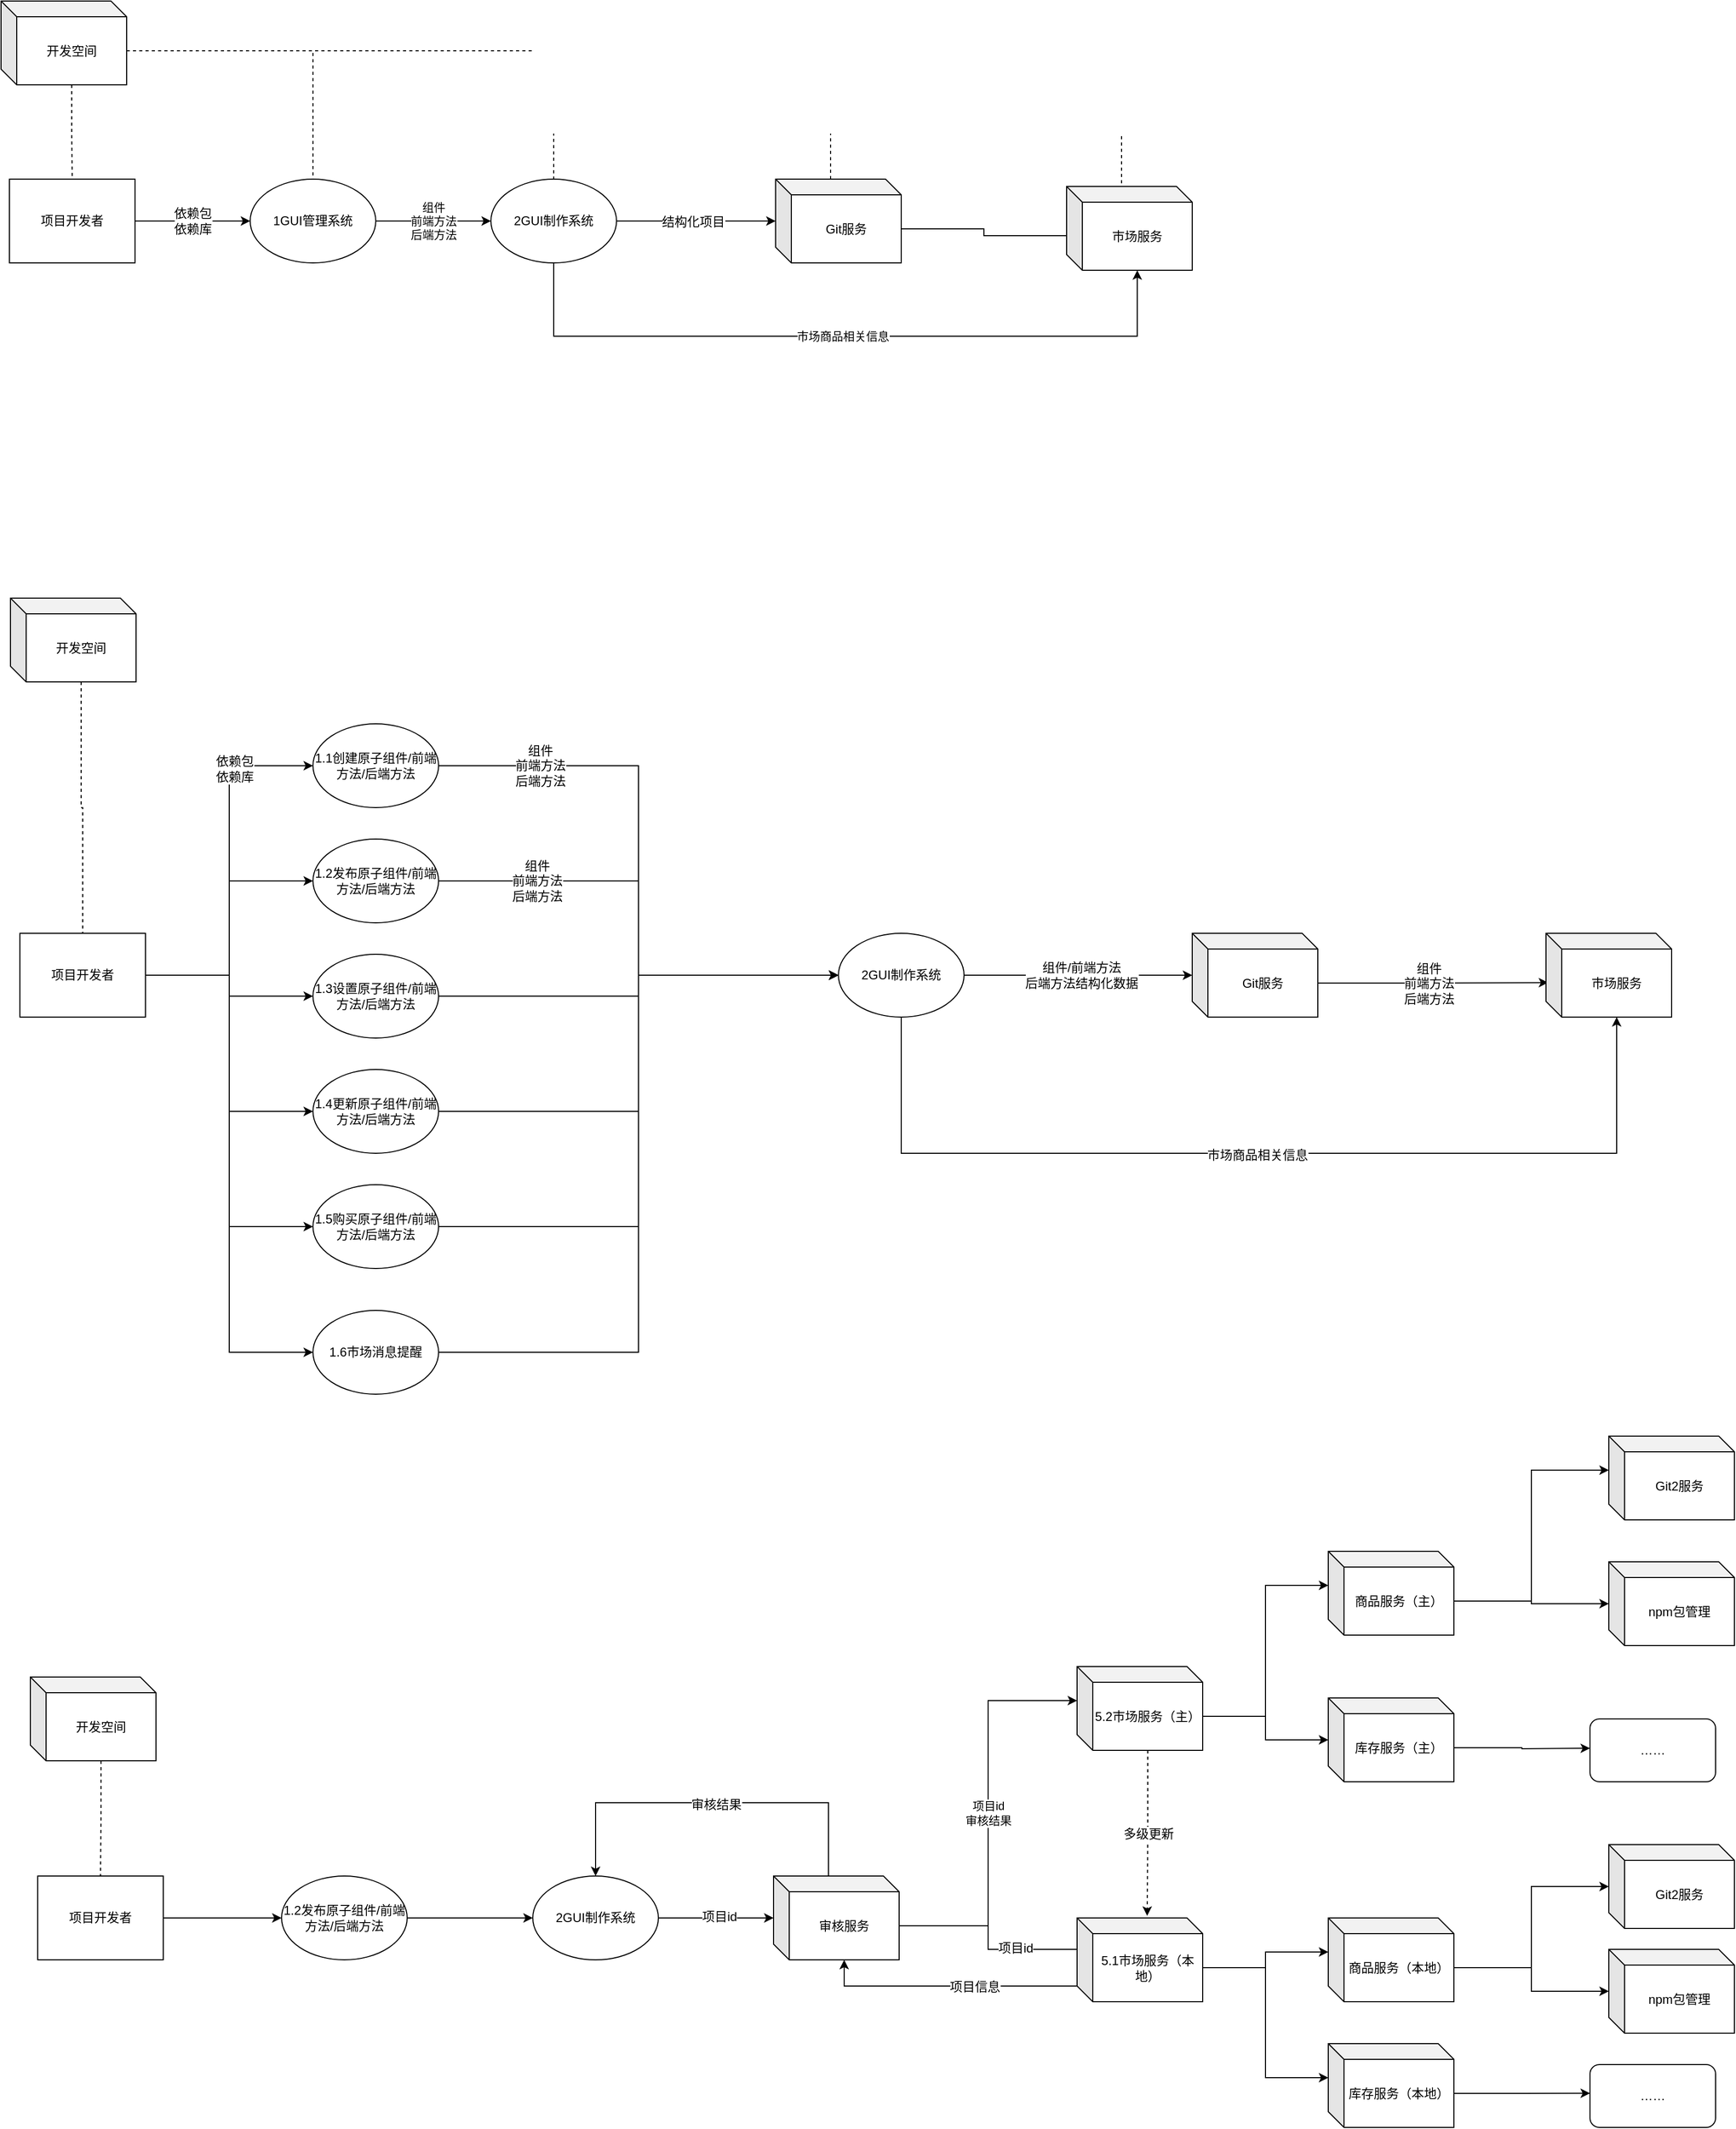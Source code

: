 <mxfile pages="1" version="11.2.9" type="github"><diagram id="-9vpwFthTI_V9WlSNdZI" name="第 1 页"><mxGraphModel dx="1113" dy="722" grid="1" gridSize="10" guides="1" tooltips="1" connect="1" arrows="1" fold="1" page="1" pageScale="1" pageWidth="3300" pageHeight="4681" math="0" shadow="0"><root><mxCell id="0"/><mxCell id="1" parent="0"/><mxCell id="TKSJl1tGVs4Sg4q5nvew-11" style="edgeStyle=orthogonalEdgeStyle;rounded=0;orthogonalLoop=1;jettySize=auto;html=1;exitX=0;exitY=0;exitDx=67.5;exitDy=80;exitPerimeter=0;entryX=0.5;entryY=0;entryDx=0;entryDy=0;dashed=1;endArrow=none;endFill=0;" parent="1" source="TKSJl1tGVs4Sg4q5nvew-2" target="TKSJl1tGVs4Sg4q5nvew-3" edge="1"><mxGeometry relative="1" as="geometry"/></mxCell><mxCell id="TKSJl1tGVs4Sg4q5nvew-12" style="edgeStyle=orthogonalEdgeStyle;rounded=0;orthogonalLoop=1;jettySize=auto;html=1;exitX=0;exitY=0;exitDx=120;exitDy=47.5;exitPerimeter=0;entryX=0.5;entryY=0;entryDx=0;entryDy=0;dashed=1;endArrow=none;endFill=0;" parent="1" source="TKSJl1tGVs4Sg4q5nvew-2" target="TKSJl1tGVs4Sg4q5nvew-4" edge="1"><mxGeometry relative="1" as="geometry"/></mxCell><mxCell id="TKSJl1tGVs4Sg4q5nvew-13" style="edgeStyle=orthogonalEdgeStyle;rounded=0;orthogonalLoop=1;jettySize=auto;html=1;exitX=0;exitY=0;exitDx=120;exitDy=47.5;exitPerimeter=0;entryX=0.5;entryY=0;entryDx=0;entryDy=0;dashed=1;endArrow=none;endFill=0;" parent="1" source="TKSJl1tGVs4Sg4q5nvew-2" target="TKSJl1tGVs4Sg4q5nvew-5" edge="1"><mxGeometry relative="1" as="geometry"/></mxCell><mxCell id="TKSJl1tGVs4Sg4q5nvew-14" style="edgeStyle=orthogonalEdgeStyle;rounded=0;orthogonalLoop=1;jettySize=auto;html=1;exitX=0;exitY=0;exitDx=120;exitDy=47.5;exitPerimeter=0;entryX=0;entryY=0;entryDx=52.5;entryDy=0;entryPerimeter=0;dashed=1;endArrow=none;endFill=0;" parent="1" source="TKSJl1tGVs4Sg4q5nvew-2" target="TKSJl1tGVs4Sg4q5nvew-6" edge="1"><mxGeometry relative="1" as="geometry"/></mxCell><mxCell id="NBeyEdWjnalu38bfb2Q8-51" style="edgeStyle=orthogonalEdgeStyle;rounded=0;orthogonalLoop=1;jettySize=auto;html=1;exitX=0;exitY=0;exitDx=120;exitDy=47.5;exitPerimeter=0;entryX=0;entryY=0;entryDx=52.5;entryDy=0;entryPerimeter=0;endArrow=none;endFill=0;dashed=1;" edge="1" parent="1" source="TKSJl1tGVs4Sg4q5nvew-2" target="NBeyEdWjnalu38bfb2Q8-45"><mxGeometry relative="1" as="geometry"/></mxCell><mxCell id="TKSJl1tGVs4Sg4q5nvew-2" value="开发空间" style="shape=cube;whiteSpace=wrap;html=1;boundedLbl=1;backgroundOutline=1;darkOpacity=0.05;darkOpacity2=0.1;size=15;" parent="1" vertex="1"><mxGeometry x="212" y="90" width="120" height="80" as="geometry"/></mxCell><mxCell id="TKSJl1tGVs4Sg4q5nvew-7" style="edgeStyle=orthogonalEdgeStyle;rounded=0;orthogonalLoop=1;jettySize=auto;html=1;exitX=1;exitY=0.5;exitDx=0;exitDy=0;entryX=0;entryY=0.5;entryDx=0;entryDy=0;" parent="1" source="TKSJl1tGVs4Sg4q5nvew-3" target="TKSJl1tGVs4Sg4q5nvew-4" edge="1"><mxGeometry relative="1" as="geometry"/></mxCell><mxCell id="NBeyEdWjnalu38bfb2Q8-2" value="依赖包&lt;br&gt;依赖库" style="text;html=1;resizable=0;points=[];align=center;verticalAlign=middle;labelBackgroundColor=#ffffff;" vertex="1" connectable="0" parent="TKSJl1tGVs4Sg4q5nvew-7"><mxGeometry x="-0.145" y="3" relative="1" as="geometry"><mxPoint x="8" y="3" as="offset"/></mxGeometry></mxCell><mxCell id="TKSJl1tGVs4Sg4q5nvew-3" value="项目开发者" style="rounded=0;whiteSpace=wrap;html=1;" parent="1" vertex="1"><mxGeometry x="220" y="260" width="120" height="80" as="geometry"/></mxCell><mxCell id="TKSJl1tGVs4Sg4q5nvew-8" value="组件&lt;br&gt;前端方法&lt;br&gt;后端方法" style="edgeStyle=orthogonalEdgeStyle;rounded=0;orthogonalLoop=1;jettySize=auto;html=1;exitX=1;exitY=0.5;exitDx=0;exitDy=0;" parent="1" source="TKSJl1tGVs4Sg4q5nvew-4" target="TKSJl1tGVs4Sg4q5nvew-5" edge="1"><mxGeometry relative="1" as="geometry"/></mxCell><mxCell id="TKSJl1tGVs4Sg4q5nvew-4" value="1GUI管理系统" style="ellipse;whiteSpace=wrap;html=1;" parent="1" vertex="1"><mxGeometry x="450" y="260" width="120" height="80" as="geometry"/></mxCell><mxCell id="TKSJl1tGVs4Sg4q5nvew-9" style="edgeStyle=orthogonalEdgeStyle;rounded=0;orthogonalLoop=1;jettySize=auto;html=1;exitX=1;exitY=0.5;exitDx=0;exitDy=0;" parent="1" source="TKSJl1tGVs4Sg4q5nvew-5" target="TKSJl1tGVs4Sg4q5nvew-6" edge="1"><mxGeometry relative="1" as="geometry"/></mxCell><mxCell id="NBeyEdWjnalu38bfb2Q8-4" value="结构化项目" style="text;html=1;resizable=0;points=[];align=center;verticalAlign=middle;labelBackgroundColor=#ffffff;" vertex="1" connectable="0" parent="TKSJl1tGVs4Sg4q5nvew-9"><mxGeometry x="-0.04" y="-1" relative="1" as="geometry"><mxPoint as="offset"/></mxGeometry></mxCell><mxCell id="NBeyEdWjnalu38bfb2Q8-63" value="市场商品相关信息" style="edgeStyle=orthogonalEdgeStyle;rounded=0;orthogonalLoop=1;jettySize=auto;html=1;exitX=0.5;exitY=1;exitDx=0;exitDy=0;entryX=0;entryY=0;entryDx=67.5;entryDy=80;entryPerimeter=0;endArrow=classic;endFill=1;" edge="1" parent="1" source="TKSJl1tGVs4Sg4q5nvew-5" target="NBeyEdWjnalu38bfb2Q8-45"><mxGeometry relative="1" as="geometry"><Array as="points"><mxPoint x="740" y="410"/><mxPoint x="1298" y="410"/></Array></mxGeometry></mxCell><mxCell id="TKSJl1tGVs4Sg4q5nvew-5" value="2GUI制作系统" style="ellipse;whiteSpace=wrap;html=1;" parent="1" vertex="1"><mxGeometry x="680" y="260" width="120" height="80" as="geometry"/></mxCell><mxCell id="NBeyEdWjnalu38bfb2Q8-50" style="edgeStyle=orthogonalEdgeStyle;rounded=0;orthogonalLoop=1;jettySize=auto;html=1;exitX=0;exitY=0;exitDx=120;exitDy=47.5;exitPerimeter=0;entryX=0.083;entryY=0.588;entryDx=0;entryDy=0;entryPerimeter=0;endArrow=classic;endFill=1;" edge="1" parent="1" source="TKSJl1tGVs4Sg4q5nvew-6" target="NBeyEdWjnalu38bfb2Q8-45"><mxGeometry relative="1" as="geometry"/></mxCell><mxCell id="TKSJl1tGVs4Sg4q5nvew-6" value="Git服务" style="shape=cube;whiteSpace=wrap;html=1;boundedLbl=1;backgroundOutline=1;darkOpacity=0.05;darkOpacity2=0.1;size=15;" parent="1" vertex="1"><mxGeometry x="952" y="260" width="120" height="80" as="geometry"/></mxCell><mxCell id="NBeyEdWjnalu38bfb2Q8-7" style="edgeStyle=orthogonalEdgeStyle;rounded=0;orthogonalLoop=1;jettySize=auto;html=1;exitX=0;exitY=0;exitDx=67.5;exitDy=80;exitPerimeter=0;endArrow=none;endFill=0;dashed=1;" edge="1" parent="1" source="NBeyEdWjnalu38bfb2Q8-5" target="NBeyEdWjnalu38bfb2Q8-6"><mxGeometry relative="1" as="geometry"/></mxCell><mxCell id="NBeyEdWjnalu38bfb2Q8-5" value="开发空间" style="shape=cube;whiteSpace=wrap;html=1;boundedLbl=1;backgroundOutline=1;darkOpacity=0.05;darkOpacity2=0.1;size=15;" vertex="1" parent="1"><mxGeometry x="221" y="660" width="120" height="80" as="geometry"/></mxCell><mxCell id="NBeyEdWjnalu38bfb2Q8-27" style="edgeStyle=orthogonalEdgeStyle;rounded=0;orthogonalLoop=1;jettySize=auto;html=1;exitX=1;exitY=0.5;exitDx=0;exitDy=0;entryX=0;entryY=0.5;entryDx=0;entryDy=0;endArrow=classic;endFill=1;" edge="1" parent="1" source="NBeyEdWjnalu38bfb2Q8-6" target="NBeyEdWjnalu38bfb2Q8-20"><mxGeometry relative="1" as="geometry"/></mxCell><mxCell id="NBeyEdWjnalu38bfb2Q8-44" value="依赖包&lt;br&gt;依赖库" style="text;html=1;resizable=0;points=[];align=center;verticalAlign=middle;labelBackgroundColor=#ffffff;" vertex="1" connectable="0" parent="NBeyEdWjnalu38bfb2Q8-27"><mxGeometry x="0.583" y="-3" relative="1" as="geometry"><mxPoint as="offset"/></mxGeometry></mxCell><mxCell id="NBeyEdWjnalu38bfb2Q8-29" style="edgeStyle=orthogonalEdgeStyle;rounded=0;orthogonalLoop=1;jettySize=auto;html=1;exitX=1;exitY=0.5;exitDx=0;exitDy=0;entryX=0;entryY=0.5;entryDx=0;entryDy=0;endArrow=classic;endFill=1;" edge="1" parent="1" source="NBeyEdWjnalu38bfb2Q8-6" target="NBeyEdWjnalu38bfb2Q8-22"><mxGeometry relative="1" as="geometry"/></mxCell><mxCell id="NBeyEdWjnalu38bfb2Q8-30" style="edgeStyle=orthogonalEdgeStyle;rounded=0;orthogonalLoop=1;jettySize=auto;html=1;exitX=1;exitY=0.5;exitDx=0;exitDy=0;entryX=0;entryY=0.5;entryDx=0;entryDy=0;endArrow=classic;endFill=1;" edge="1" parent="1" source="NBeyEdWjnalu38bfb2Q8-6" target="NBeyEdWjnalu38bfb2Q8-23"><mxGeometry relative="1" as="geometry"/></mxCell><mxCell id="NBeyEdWjnalu38bfb2Q8-31" style="edgeStyle=orthogonalEdgeStyle;rounded=0;orthogonalLoop=1;jettySize=auto;html=1;exitX=1;exitY=0.5;exitDx=0;exitDy=0;entryX=0;entryY=0.5;entryDx=0;entryDy=0;endArrow=classic;endFill=1;" edge="1" parent="1" source="NBeyEdWjnalu38bfb2Q8-6" target="NBeyEdWjnalu38bfb2Q8-24"><mxGeometry relative="1" as="geometry"/></mxCell><mxCell id="NBeyEdWjnalu38bfb2Q8-32" style="edgeStyle=orthogonalEdgeStyle;rounded=0;orthogonalLoop=1;jettySize=auto;html=1;exitX=1;exitY=0.5;exitDx=0;exitDy=0;entryX=0;entryY=0.5;entryDx=0;entryDy=0;endArrow=classic;endFill=1;" edge="1" parent="1" source="NBeyEdWjnalu38bfb2Q8-6" target="NBeyEdWjnalu38bfb2Q8-25"><mxGeometry relative="1" as="geometry"/></mxCell><mxCell id="NBeyEdWjnalu38bfb2Q8-33" style="edgeStyle=orthogonalEdgeStyle;rounded=0;orthogonalLoop=1;jettySize=auto;html=1;exitX=1;exitY=0.5;exitDx=0;exitDy=0;entryX=0;entryY=0.5;entryDx=0;entryDy=0;endArrow=classic;endFill=1;" edge="1" parent="1" source="NBeyEdWjnalu38bfb2Q8-6" target="NBeyEdWjnalu38bfb2Q8-21"><mxGeometry relative="1" as="geometry"/></mxCell><mxCell id="NBeyEdWjnalu38bfb2Q8-6" value="项目开发者" style="rounded=0;whiteSpace=wrap;html=1;" vertex="1" parent="1"><mxGeometry x="230" y="980" width="120" height="80" as="geometry"/></mxCell><mxCell id="NBeyEdWjnalu38bfb2Q8-35" style="edgeStyle=orthogonalEdgeStyle;rounded=0;orthogonalLoop=1;jettySize=auto;html=1;exitX=1;exitY=0.5;exitDx=0;exitDy=0;entryX=0;entryY=0.5;entryDx=0;entryDy=0;endArrow=classic;endFill=1;" edge="1" parent="1" source="NBeyEdWjnalu38bfb2Q8-20" target="NBeyEdWjnalu38bfb2Q8-34"><mxGeometry relative="1" as="geometry"/></mxCell><mxCell id="NBeyEdWjnalu38bfb2Q8-54" value="组件&lt;br&gt;前端方法&lt;br&gt;后端方法" style="text;html=1;resizable=0;points=[];align=center;verticalAlign=middle;labelBackgroundColor=#ffffff;" vertex="1" connectable="0" parent="NBeyEdWjnalu38bfb2Q8-35"><mxGeometry x="-0.668" relative="1" as="geometry"><mxPoint as="offset"/></mxGeometry></mxCell><mxCell id="NBeyEdWjnalu38bfb2Q8-20" value="1.1创建原子组件/前端方法/后端方法" style="ellipse;whiteSpace=wrap;html=1;" vertex="1" parent="1"><mxGeometry x="510" y="780" width="120" height="80" as="geometry"/></mxCell><mxCell id="NBeyEdWjnalu38bfb2Q8-37" style="edgeStyle=orthogonalEdgeStyle;rounded=0;orthogonalLoop=1;jettySize=auto;html=1;exitX=1;exitY=0.5;exitDx=0;exitDy=0;entryX=0;entryY=0.5;entryDx=0;entryDy=0;endArrow=classic;endFill=1;" edge="1" parent="1" source="NBeyEdWjnalu38bfb2Q8-21" target="NBeyEdWjnalu38bfb2Q8-34"><mxGeometry relative="1" as="geometry"/></mxCell><mxCell id="NBeyEdWjnalu38bfb2Q8-55" value="组件&lt;br&gt;前端方法&lt;br&gt;后端方法" style="text;html=1;resizable=0;points=[];align=center;verticalAlign=middle;labelBackgroundColor=#ffffff;" vertex="1" connectable="0" parent="NBeyEdWjnalu38bfb2Q8-37"><mxGeometry x="-0.604" relative="1" as="geometry"><mxPoint as="offset"/></mxGeometry></mxCell><mxCell id="NBeyEdWjnalu38bfb2Q8-21" value="1.2发布原子组件/前端方法/后端方法" style="ellipse;whiteSpace=wrap;html=1;" vertex="1" parent="1"><mxGeometry x="510" y="890" width="120" height="80" as="geometry"/></mxCell><mxCell id="NBeyEdWjnalu38bfb2Q8-38" style="edgeStyle=orthogonalEdgeStyle;rounded=0;orthogonalLoop=1;jettySize=auto;html=1;exitX=1;exitY=0.5;exitDx=0;exitDy=0;endArrow=classic;endFill=1;" edge="1" parent="1" source="NBeyEdWjnalu38bfb2Q8-22" target="NBeyEdWjnalu38bfb2Q8-34"><mxGeometry relative="1" as="geometry"/></mxCell><mxCell id="NBeyEdWjnalu38bfb2Q8-22" value="1.3设置原子组件/前端方法/后端方法" style="ellipse;whiteSpace=wrap;html=1;" vertex="1" parent="1"><mxGeometry x="510" y="1000" width="120" height="80" as="geometry"/></mxCell><mxCell id="NBeyEdWjnalu38bfb2Q8-39" style="edgeStyle=orthogonalEdgeStyle;rounded=0;orthogonalLoop=1;jettySize=auto;html=1;exitX=1;exitY=0.5;exitDx=0;exitDy=0;entryX=0;entryY=0.5;entryDx=0;entryDy=0;endArrow=classic;endFill=1;" edge="1" parent="1" source="NBeyEdWjnalu38bfb2Q8-23" target="NBeyEdWjnalu38bfb2Q8-34"><mxGeometry relative="1" as="geometry"/></mxCell><mxCell id="NBeyEdWjnalu38bfb2Q8-23" value="1.4更新原子组件/前端方法/后端方法" style="ellipse;whiteSpace=wrap;html=1;" vertex="1" parent="1"><mxGeometry x="510" y="1110" width="120" height="80" as="geometry"/></mxCell><mxCell id="NBeyEdWjnalu38bfb2Q8-40" style="edgeStyle=orthogonalEdgeStyle;rounded=0;orthogonalLoop=1;jettySize=auto;html=1;exitX=1;exitY=0.5;exitDx=0;exitDy=0;entryX=0;entryY=0.5;entryDx=0;entryDy=0;endArrow=classic;endFill=1;" edge="1" parent="1" source="NBeyEdWjnalu38bfb2Q8-24" target="NBeyEdWjnalu38bfb2Q8-34"><mxGeometry relative="1" as="geometry"/></mxCell><mxCell id="NBeyEdWjnalu38bfb2Q8-24" value="1.5购买原子组件/前端方法/后端方法" style="ellipse;whiteSpace=wrap;html=1;" vertex="1" parent="1"><mxGeometry x="510" y="1220" width="120" height="80" as="geometry"/></mxCell><mxCell id="NBeyEdWjnalu38bfb2Q8-41" style="edgeStyle=orthogonalEdgeStyle;rounded=0;orthogonalLoop=1;jettySize=auto;html=1;exitX=1;exitY=0.5;exitDx=0;exitDy=0;entryX=0;entryY=0.5;entryDx=0;entryDy=0;endArrow=classic;endFill=1;" edge="1" parent="1" source="NBeyEdWjnalu38bfb2Q8-25" target="NBeyEdWjnalu38bfb2Q8-34"><mxGeometry relative="1" as="geometry"/></mxCell><mxCell id="NBeyEdWjnalu38bfb2Q8-25" value="1.6市场消息提醒" style="ellipse;whiteSpace=wrap;html=1;" vertex="1" parent="1"><mxGeometry x="510" y="1340" width="120" height="80" as="geometry"/></mxCell><mxCell id="NBeyEdWjnalu38bfb2Q8-43" style="edgeStyle=orthogonalEdgeStyle;rounded=0;orthogonalLoop=1;jettySize=auto;html=1;exitX=1;exitY=0.5;exitDx=0;exitDy=0;endArrow=classic;endFill=1;" edge="1" parent="1" source="NBeyEdWjnalu38bfb2Q8-34" target="NBeyEdWjnalu38bfb2Q8-42"><mxGeometry relative="1" as="geometry"/></mxCell><mxCell id="NBeyEdWjnalu38bfb2Q8-58" value="组件/前端方法&lt;br&gt;后端方法结构化数据" style="text;html=1;resizable=0;points=[];align=center;verticalAlign=middle;labelBackgroundColor=#ffffff;" vertex="1" connectable="0" parent="NBeyEdWjnalu38bfb2Q8-43"><mxGeometry x="0.021" relative="1" as="geometry"><mxPoint as="offset"/></mxGeometry></mxCell><mxCell id="NBeyEdWjnalu38bfb2Q8-60" style="edgeStyle=orthogonalEdgeStyle;rounded=0;orthogonalLoop=1;jettySize=auto;html=1;exitX=0.5;exitY=1;exitDx=0;exitDy=0;entryX=0;entryY=0;entryDx=67.5;entryDy=80;entryPerimeter=0;endArrow=classic;endFill=1;" edge="1" parent="1" source="NBeyEdWjnalu38bfb2Q8-34" target="NBeyEdWjnalu38bfb2Q8-52"><mxGeometry relative="1" as="geometry"><Array as="points"><mxPoint x="1072" y="1190"/><mxPoint x="1756" y="1190"/></Array></mxGeometry></mxCell><mxCell id="NBeyEdWjnalu38bfb2Q8-62" value="市场商品相关信息" style="text;html=1;resizable=0;points=[];align=center;verticalAlign=middle;labelBackgroundColor=#ffffff;" vertex="1" connectable="0" parent="NBeyEdWjnalu38bfb2Q8-60"><mxGeometry x="-0.004" y="-2" relative="1" as="geometry"><mxPoint as="offset"/></mxGeometry></mxCell><mxCell id="NBeyEdWjnalu38bfb2Q8-34" value="2GUI制作系统" style="ellipse;whiteSpace=wrap;html=1;" vertex="1" parent="1"><mxGeometry x="1012" y="980" width="120" height="80" as="geometry"/></mxCell><mxCell id="NBeyEdWjnalu38bfb2Q8-53" style="edgeStyle=orthogonalEdgeStyle;rounded=0;orthogonalLoop=1;jettySize=auto;html=1;exitX=0;exitY=0;exitDx=120;exitDy=47.5;exitPerimeter=0;entryX=0.017;entryY=0.588;entryDx=0;entryDy=0;entryPerimeter=0;endArrow=classic;endFill=1;" edge="1" parent="1" source="NBeyEdWjnalu38bfb2Q8-42" target="NBeyEdWjnalu38bfb2Q8-52"><mxGeometry relative="1" as="geometry"/></mxCell><mxCell id="NBeyEdWjnalu38bfb2Q8-59" value="组件&lt;br&gt;前端方法&lt;br&gt;后端方法" style="text;html=1;resizable=0;points=[];align=center;verticalAlign=middle;labelBackgroundColor=#ffffff;" vertex="1" connectable="0" parent="NBeyEdWjnalu38bfb2Q8-53"><mxGeometry x="-0.045" relative="1" as="geometry"><mxPoint as="offset"/></mxGeometry></mxCell><mxCell id="NBeyEdWjnalu38bfb2Q8-42" value="Git服务" style="shape=cube;whiteSpace=wrap;html=1;boundedLbl=1;backgroundOutline=1;darkOpacity=0.05;darkOpacity2=0.1;size=15;" vertex="1" parent="1"><mxGeometry x="1350" y="980" width="120" height="80" as="geometry"/></mxCell><mxCell id="NBeyEdWjnalu38bfb2Q8-45" value="市场服务" style="shape=cube;whiteSpace=wrap;html=1;boundedLbl=1;backgroundOutline=1;darkOpacity=0.05;darkOpacity2=0.1;size=15;" vertex="1" parent="1"><mxGeometry x="1230" y="267" width="120" height="80" as="geometry"/></mxCell><mxCell id="NBeyEdWjnalu38bfb2Q8-52" value="市场服务" style="shape=cube;whiteSpace=wrap;html=1;boundedLbl=1;backgroundOutline=1;darkOpacity=0.05;darkOpacity2=0.1;size=15;" vertex="1" parent="1"><mxGeometry x="1688" y="980" width="120" height="80" as="geometry"/></mxCell><mxCell id="NBeyEdWjnalu38bfb2Q8-64" style="edgeStyle=orthogonalEdgeStyle;rounded=0;orthogonalLoop=1;jettySize=auto;html=1;exitX=0;exitY=0;exitDx=67.5;exitDy=80;exitPerimeter=0;endArrow=none;endFill=0;dashed=1;" edge="1" parent="1" source="NBeyEdWjnalu38bfb2Q8-65" target="NBeyEdWjnalu38bfb2Q8-66"><mxGeometry relative="1" as="geometry"/></mxCell><mxCell id="NBeyEdWjnalu38bfb2Q8-65" value="开发空间" style="shape=cube;whiteSpace=wrap;html=1;boundedLbl=1;backgroundOutline=1;darkOpacity=0.05;darkOpacity2=0.1;size=15;" vertex="1" parent="1"><mxGeometry x="240" y="1690" width="120" height="80" as="geometry"/></mxCell><mxCell id="NBeyEdWjnalu38bfb2Q8-68" style="edgeStyle=orthogonalEdgeStyle;rounded=0;orthogonalLoop=1;jettySize=auto;html=1;exitX=1;exitY=0.5;exitDx=0;exitDy=0;entryX=0;entryY=0.5;entryDx=0;entryDy=0;endArrow=classic;endFill=1;" edge="1" parent="1" source="NBeyEdWjnalu38bfb2Q8-66" target="NBeyEdWjnalu38bfb2Q8-67"><mxGeometry relative="1" as="geometry"/></mxCell><mxCell id="NBeyEdWjnalu38bfb2Q8-66" value="项目开发者" style="rounded=0;whiteSpace=wrap;html=1;" vertex="1" parent="1"><mxGeometry x="247" y="1880" width="120" height="80" as="geometry"/></mxCell><mxCell id="NBeyEdWjnalu38bfb2Q8-72" style="edgeStyle=orthogonalEdgeStyle;rounded=0;orthogonalLoop=1;jettySize=auto;html=1;exitX=1;exitY=0.5;exitDx=0;exitDy=0;endArrow=classic;endFill=1;" edge="1" parent="1" source="NBeyEdWjnalu38bfb2Q8-67" target="NBeyEdWjnalu38bfb2Q8-71"><mxGeometry relative="1" as="geometry"/></mxCell><mxCell id="NBeyEdWjnalu38bfb2Q8-67" value="1.2发布原子组件/前端方法/后端方法" style="ellipse;whiteSpace=wrap;html=1;" vertex="1" parent="1"><mxGeometry x="480" y="1880" width="120" height="80" as="geometry"/></mxCell><mxCell id="NBeyEdWjnalu38bfb2Q8-75" style="edgeStyle=orthogonalEdgeStyle;rounded=0;orthogonalLoop=1;jettySize=auto;html=1;exitX=0;exitY=0;exitDx=52.5;exitDy=0;exitPerimeter=0;entryX=0.5;entryY=0;entryDx=0;entryDy=0;endArrow=classic;endFill=1;" edge="1" parent="1" source="NBeyEdWjnalu38bfb2Q8-69" target="NBeyEdWjnalu38bfb2Q8-71"><mxGeometry relative="1" as="geometry"><Array as="points"><mxPoint x="1002" y="1810"/><mxPoint x="780" y="1810"/></Array></mxGeometry></mxCell><mxCell id="NBeyEdWjnalu38bfb2Q8-77" value="审核结果" style="text;html=1;resizable=0;points=[];align=center;verticalAlign=middle;labelBackgroundColor=#ffffff;" vertex="1" connectable="0" parent="NBeyEdWjnalu38bfb2Q8-75"><mxGeometry x="-0.022" y="2" relative="1" as="geometry"><mxPoint as="offset"/></mxGeometry></mxCell><mxCell id="NBeyEdWjnalu38bfb2Q8-78" value="项目id&lt;br&gt;审核结果" style="edgeStyle=orthogonalEdgeStyle;rounded=0;orthogonalLoop=1;jettySize=auto;html=1;exitX=0;exitY=0;exitDx=120;exitDy=47.5;exitPerimeter=0;entryX=0;entryY=0;entryDx=0;entryDy=32.5;entryPerimeter=0;endArrow=classic;endFill=1;" edge="1" parent="1" source="NBeyEdWjnalu38bfb2Q8-69" target="NBeyEdWjnalu38bfb2Q8-74"><mxGeometry relative="1" as="geometry"/></mxCell><mxCell id="NBeyEdWjnalu38bfb2Q8-82" style="edgeStyle=orthogonalEdgeStyle;rounded=0;orthogonalLoop=1;jettySize=auto;html=1;exitX=0;exitY=0;exitDx=120;exitDy=47.5;exitPerimeter=0;entryX=0.083;entryY=0.375;entryDx=0;entryDy=0;entryPerimeter=0;endArrow=classic;endFill=1;" edge="1" parent="1" source="NBeyEdWjnalu38bfb2Q8-69" target="NBeyEdWjnalu38bfb2Q8-79"><mxGeometry relative="1" as="geometry"/></mxCell><mxCell id="NBeyEdWjnalu38bfb2Q8-83" value="项目id" style="text;html=1;resizable=0;points=[];align=center;verticalAlign=middle;labelBackgroundColor=#ffffff;" vertex="1" connectable="0" parent="NBeyEdWjnalu38bfb2Q8-82"><mxGeometry x="0.314" y="1" relative="1" as="geometry"><mxPoint as="offset"/></mxGeometry></mxCell><mxCell id="NBeyEdWjnalu38bfb2Q8-69" value="审核服务" style="shape=cube;whiteSpace=wrap;html=1;boundedLbl=1;backgroundOutline=1;darkOpacity=0.05;darkOpacity2=0.1;size=15;" vertex="1" parent="1"><mxGeometry x="950" y="1880" width="120" height="80" as="geometry"/></mxCell><mxCell id="NBeyEdWjnalu38bfb2Q8-73" style="edgeStyle=orthogonalEdgeStyle;rounded=0;orthogonalLoop=1;jettySize=auto;html=1;exitX=1;exitY=0.5;exitDx=0;exitDy=0;endArrow=classic;endFill=1;" edge="1" parent="1" source="NBeyEdWjnalu38bfb2Q8-71" target="NBeyEdWjnalu38bfb2Q8-69"><mxGeometry relative="1" as="geometry"/></mxCell><mxCell id="NBeyEdWjnalu38bfb2Q8-76" value="项目id" style="text;html=1;resizable=0;points=[];align=center;verticalAlign=middle;labelBackgroundColor=#ffffff;" vertex="1" connectable="0" parent="NBeyEdWjnalu38bfb2Q8-73"><mxGeometry x="0.048" y="1" relative="1" as="geometry"><mxPoint as="offset"/></mxGeometry></mxCell><mxCell id="NBeyEdWjnalu38bfb2Q8-71" value="2GUI制作系统" style="ellipse;whiteSpace=wrap;html=1;" vertex="1" parent="1"><mxGeometry x="720" y="1880.029" width="120" height="80" as="geometry"/></mxCell><mxCell id="NBeyEdWjnalu38bfb2Q8-80" style="edgeStyle=orthogonalEdgeStyle;rounded=0;orthogonalLoop=1;jettySize=auto;html=1;exitX=0;exitY=0;exitDx=67.5;exitDy=80;exitPerimeter=0;endArrow=classic;endFill=1;entryX=0.558;entryY=-0.025;entryDx=0;entryDy=0;entryPerimeter=0;dashed=1;" edge="1" parent="1" source="NBeyEdWjnalu38bfb2Q8-74" target="NBeyEdWjnalu38bfb2Q8-79"><mxGeometry relative="1" as="geometry"/></mxCell><mxCell id="NBeyEdWjnalu38bfb2Q8-81" value="多级更新" style="text;html=1;resizable=0;points=[];align=center;verticalAlign=middle;labelBackgroundColor=#ffffff;" vertex="1" connectable="0" parent="NBeyEdWjnalu38bfb2Q8-80"><mxGeometry relative="1" as="geometry"><mxPoint as="offset"/></mxGeometry></mxCell><mxCell id="NBeyEdWjnalu38bfb2Q8-90" style="edgeStyle=orthogonalEdgeStyle;rounded=0;orthogonalLoop=1;jettySize=auto;html=1;exitX=0;exitY=0;exitDx=120;exitDy=47.5;exitPerimeter=0;entryX=0;entryY=0;entryDx=0;entryDy=32.5;entryPerimeter=0;endArrow=classic;endFill=1;" edge="1" parent="1" source="NBeyEdWjnalu38bfb2Q8-74" target="NBeyEdWjnalu38bfb2Q8-88"><mxGeometry relative="1" as="geometry"/></mxCell><mxCell id="NBeyEdWjnalu38bfb2Q8-91" style="edgeStyle=orthogonalEdgeStyle;rounded=0;orthogonalLoop=1;jettySize=auto;html=1;exitX=0;exitY=0;exitDx=120;exitDy=47.5;exitPerimeter=0;endArrow=classic;endFill=1;" edge="1" parent="1" source="NBeyEdWjnalu38bfb2Q8-74" target="NBeyEdWjnalu38bfb2Q8-89"><mxGeometry relative="1" as="geometry"/></mxCell><mxCell id="NBeyEdWjnalu38bfb2Q8-74" value="5.2市场服务（主）" style="shape=cube;whiteSpace=wrap;html=1;boundedLbl=1;backgroundOutline=1;darkOpacity=0.05;darkOpacity2=0.1;size=15;" vertex="1" parent="1"><mxGeometry x="1240" y="1680" width="120" height="80" as="geometry"/></mxCell><mxCell id="NBeyEdWjnalu38bfb2Q8-84" style="edgeStyle=orthogonalEdgeStyle;rounded=0;orthogonalLoop=1;jettySize=auto;html=1;exitX=0;exitY=0;exitDx=0;exitDy=65;exitPerimeter=0;entryX=0;entryY=0;entryDx=67.5;entryDy=80;entryPerimeter=0;endArrow=classic;endFill=1;" edge="1" parent="1" source="NBeyEdWjnalu38bfb2Q8-79" target="NBeyEdWjnalu38bfb2Q8-69"><mxGeometry relative="1" as="geometry"/></mxCell><mxCell id="NBeyEdWjnalu38bfb2Q8-85" value="项目信息" style="text;html=1;resizable=0;points=[];align=center;verticalAlign=middle;labelBackgroundColor=#ffffff;" vertex="1" connectable="0" parent="NBeyEdWjnalu38bfb2Q8-84"><mxGeometry x="-0.209" y="1" relative="1" as="geometry"><mxPoint as="offset"/></mxGeometry></mxCell><mxCell id="NBeyEdWjnalu38bfb2Q8-92" style="edgeStyle=orthogonalEdgeStyle;rounded=0;orthogonalLoop=1;jettySize=auto;html=1;exitX=0;exitY=0;exitDx=120;exitDy=47.5;exitPerimeter=0;entryX=0;entryY=0;entryDx=0;entryDy=32.5;entryPerimeter=0;endArrow=classic;endFill=1;" edge="1" parent="1" source="NBeyEdWjnalu38bfb2Q8-79" target="NBeyEdWjnalu38bfb2Q8-86"><mxGeometry relative="1" as="geometry"/></mxCell><mxCell id="NBeyEdWjnalu38bfb2Q8-93" style="edgeStyle=orthogonalEdgeStyle;rounded=0;orthogonalLoop=1;jettySize=auto;html=1;exitX=0;exitY=0;exitDx=120;exitDy=47.5;exitPerimeter=0;entryX=0;entryY=0;entryDx=0;entryDy=32.5;entryPerimeter=0;endArrow=classic;endFill=1;" edge="1" parent="1" source="NBeyEdWjnalu38bfb2Q8-79" target="NBeyEdWjnalu38bfb2Q8-87"><mxGeometry relative="1" as="geometry"/></mxCell><mxCell id="NBeyEdWjnalu38bfb2Q8-79" value="5.1市场服务（本地）" style="shape=cube;whiteSpace=wrap;html=1;boundedLbl=1;backgroundOutline=1;darkOpacity=0.05;darkOpacity2=0.1;size=15;" vertex="1" parent="1"><mxGeometry x="1240" y="1920" width="120" height="80" as="geometry"/></mxCell><mxCell id="NBeyEdWjnalu38bfb2Q8-97" style="edgeStyle=orthogonalEdgeStyle;rounded=0;orthogonalLoop=1;jettySize=auto;html=1;exitX=0;exitY=0;exitDx=120;exitDy=47.5;exitPerimeter=0;endArrow=classic;endFill=1;" edge="1" parent="1" source="NBeyEdWjnalu38bfb2Q8-86" target="NBeyEdWjnalu38bfb2Q8-95"><mxGeometry relative="1" as="geometry"/></mxCell><mxCell id="NBeyEdWjnalu38bfb2Q8-98" style="edgeStyle=orthogonalEdgeStyle;rounded=0;orthogonalLoop=1;jettySize=auto;html=1;exitX=0;exitY=0;exitDx=120;exitDy=47.5;exitPerimeter=0;endArrow=classic;endFill=1;" edge="1" parent="1" source="NBeyEdWjnalu38bfb2Q8-86" target="NBeyEdWjnalu38bfb2Q8-96"><mxGeometry relative="1" as="geometry"/></mxCell><mxCell id="NBeyEdWjnalu38bfb2Q8-86" value="商品服务（本地）" style="shape=cube;whiteSpace=wrap;html=1;boundedLbl=1;backgroundOutline=1;darkOpacity=0.05;darkOpacity2=0.1;size=15;" vertex="1" parent="1"><mxGeometry x="1480" y="1920" width="120" height="80" as="geometry"/></mxCell><mxCell id="NBeyEdWjnalu38bfb2Q8-104" style="edgeStyle=orthogonalEdgeStyle;rounded=0;orthogonalLoop=1;jettySize=auto;html=1;exitX=0;exitY=0;exitDx=120;exitDy=47.5;exitPerimeter=0;endArrow=classic;endFill=1;" edge="1" parent="1" source="NBeyEdWjnalu38bfb2Q8-87"><mxGeometry relative="1" as="geometry"><mxPoint x="1730.0" y="2087.412" as="targetPoint"/></mxGeometry></mxCell><mxCell id="NBeyEdWjnalu38bfb2Q8-87" value="库存服务（本地）" style="shape=cube;whiteSpace=wrap;html=1;boundedLbl=1;backgroundOutline=1;darkOpacity=0.05;darkOpacity2=0.1;size=15;" vertex="1" parent="1"><mxGeometry x="1480" y="2040" width="120" height="80" as="geometry"/></mxCell><mxCell id="NBeyEdWjnalu38bfb2Q8-101" style="edgeStyle=orthogonalEdgeStyle;rounded=0;orthogonalLoop=1;jettySize=auto;html=1;exitX=0;exitY=0;exitDx=120;exitDy=47.5;exitPerimeter=0;entryX=0;entryY=0;entryDx=0;entryDy=32.5;entryPerimeter=0;endArrow=classic;endFill=1;" edge="1" parent="1" source="NBeyEdWjnalu38bfb2Q8-88" target="NBeyEdWjnalu38bfb2Q8-99"><mxGeometry relative="1" as="geometry"/></mxCell><mxCell id="NBeyEdWjnalu38bfb2Q8-102" style="edgeStyle=orthogonalEdgeStyle;rounded=0;orthogonalLoop=1;jettySize=auto;html=1;exitX=0;exitY=0;exitDx=120;exitDy=47.5;exitPerimeter=0;endArrow=classic;endFill=1;" edge="1" parent="1" source="NBeyEdWjnalu38bfb2Q8-88" target="NBeyEdWjnalu38bfb2Q8-100"><mxGeometry relative="1" as="geometry"/></mxCell><mxCell id="NBeyEdWjnalu38bfb2Q8-88" value="商品服务（主）" style="shape=cube;whiteSpace=wrap;html=1;boundedLbl=1;backgroundOutline=1;darkOpacity=0.05;darkOpacity2=0.1;size=15;" vertex="1" parent="1"><mxGeometry x="1480" y="1570" width="120" height="80" as="geometry"/></mxCell><mxCell id="NBeyEdWjnalu38bfb2Q8-103" style="edgeStyle=orthogonalEdgeStyle;rounded=0;orthogonalLoop=1;jettySize=auto;html=1;exitX=0;exitY=0;exitDx=120;exitDy=47.5;exitPerimeter=0;endArrow=classic;endFill=1;" edge="1" parent="1" source="NBeyEdWjnalu38bfb2Q8-89"><mxGeometry relative="1" as="geometry"><mxPoint x="1730.0" y="1758" as="targetPoint"/></mxGeometry></mxCell><mxCell id="NBeyEdWjnalu38bfb2Q8-89" value="库存服务（主）" style="shape=cube;whiteSpace=wrap;html=1;boundedLbl=1;backgroundOutline=1;darkOpacity=0.05;darkOpacity2=0.1;size=15;" vertex="1" parent="1"><mxGeometry x="1480" y="1710" width="120" height="80" as="geometry"/></mxCell><mxCell id="NBeyEdWjnalu38bfb2Q8-95" value="Git2服务" style="shape=cube;whiteSpace=wrap;html=1;boundedLbl=1;backgroundOutline=1;darkOpacity=0.05;darkOpacity2=0.1;size=15;" vertex="1" parent="1"><mxGeometry x="1748" y="1850" width="120" height="80" as="geometry"/></mxCell><mxCell id="NBeyEdWjnalu38bfb2Q8-96" value="npm包管理" style="shape=cube;whiteSpace=wrap;html=1;boundedLbl=1;backgroundOutline=1;darkOpacity=0.05;darkOpacity2=0.1;size=15;" vertex="1" parent="1"><mxGeometry x="1748" y="1950" width="120" height="80" as="geometry"/></mxCell><mxCell id="NBeyEdWjnalu38bfb2Q8-99" value="Git2服务" style="shape=cube;whiteSpace=wrap;html=1;boundedLbl=1;backgroundOutline=1;darkOpacity=0.05;darkOpacity2=0.1;size=15;" vertex="1" parent="1"><mxGeometry x="1748" y="1460" width="120" height="80" as="geometry"/></mxCell><mxCell id="NBeyEdWjnalu38bfb2Q8-100" value="npm包管理" style="shape=cube;whiteSpace=wrap;html=1;boundedLbl=1;backgroundOutline=1;darkOpacity=0.05;darkOpacity2=0.1;size=15;" vertex="1" parent="1"><mxGeometry x="1748" y="1580" width="120" height="80" as="geometry"/></mxCell><mxCell id="NBeyEdWjnalu38bfb2Q8-105" value="……" style="rounded=1;whiteSpace=wrap;html=1;" vertex="1" parent="1"><mxGeometry x="1730" y="1730" width="120" height="60" as="geometry"/></mxCell><mxCell id="NBeyEdWjnalu38bfb2Q8-106" value="……" style="rounded=1;whiteSpace=wrap;html=1;" vertex="1" parent="1"><mxGeometry x="1730" y="2060" width="120" height="60" as="geometry"/></mxCell></root></mxGraphModel></diagram></mxfile>